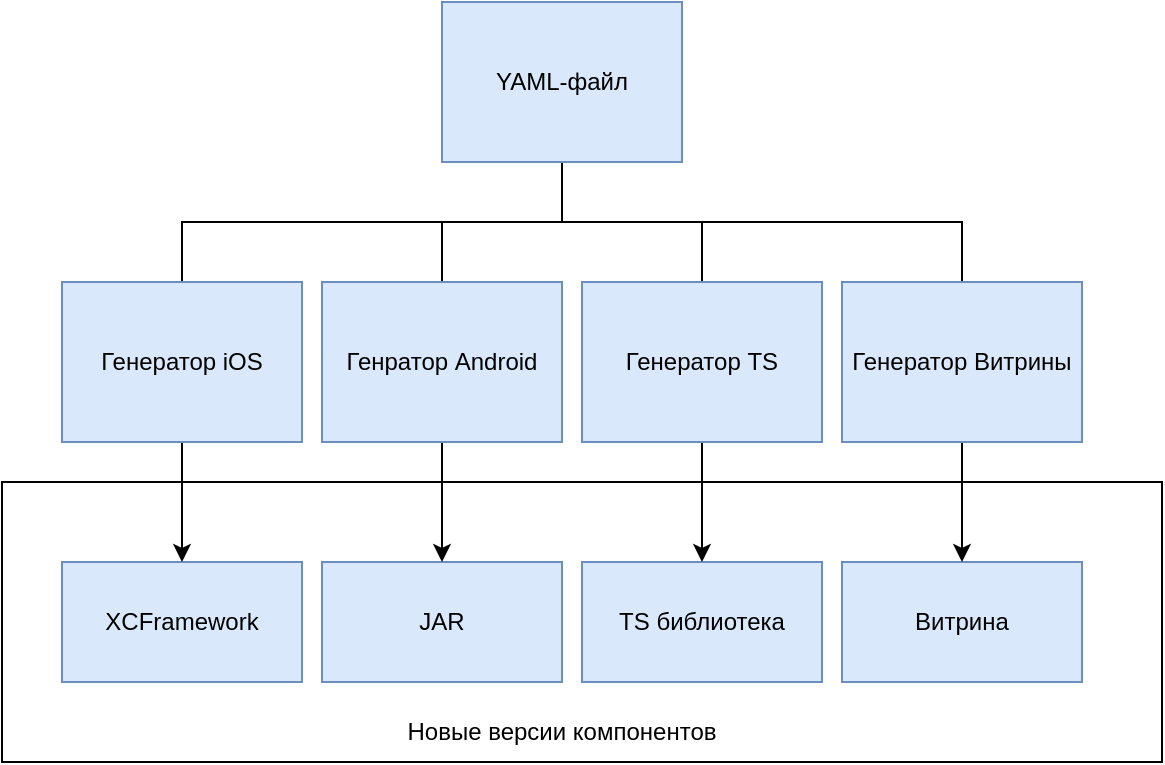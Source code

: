 <mxfile version="22.0.7" type="github">
  <diagram name="Page-1" id="xNjw1yalNfvpvAXhLcQQ">
    <mxGraphModel dx="1434" dy="754" grid="1" gridSize="10" guides="1" tooltips="1" connect="1" arrows="1" fold="1" page="1" pageScale="1" pageWidth="850" pageHeight="1100" math="0" shadow="0">
      <root>
        <mxCell id="0" />
        <mxCell id="1" parent="0" />
        <mxCell id="i1jQ9g250eBETBeBITjB-12" style="edgeStyle=orthogonalEdgeStyle;rounded=0;orthogonalLoop=1;jettySize=auto;html=1;exitX=0.5;exitY=1;exitDx=0;exitDy=0;entryX=0.5;entryY=0;entryDx=0;entryDy=0;endArrow=none;endFill=0;" edge="1" parent="1" source="BfpJ8nS28u2EYpjjWt1W-1" target="i1jQ9g250eBETBeBITjB-1">
          <mxGeometry relative="1" as="geometry" />
        </mxCell>
        <mxCell id="i1jQ9g250eBETBeBITjB-13" style="edgeStyle=orthogonalEdgeStyle;rounded=0;orthogonalLoop=1;jettySize=auto;html=1;exitX=0.5;exitY=1;exitDx=0;exitDy=0;entryX=0.5;entryY=0;entryDx=0;entryDy=0;endArrow=none;endFill=0;" edge="1" parent="1" source="BfpJ8nS28u2EYpjjWt1W-1" target="i1jQ9g250eBETBeBITjB-2">
          <mxGeometry relative="1" as="geometry" />
        </mxCell>
        <mxCell id="i1jQ9g250eBETBeBITjB-14" style="edgeStyle=orthogonalEdgeStyle;rounded=0;orthogonalLoop=1;jettySize=auto;html=1;exitX=0.5;exitY=1;exitDx=0;exitDy=0;entryX=0.5;entryY=0;entryDx=0;entryDy=0;endArrow=none;endFill=0;" edge="1" parent="1" source="BfpJ8nS28u2EYpjjWt1W-1" target="i1jQ9g250eBETBeBITjB-3">
          <mxGeometry relative="1" as="geometry" />
        </mxCell>
        <mxCell id="i1jQ9g250eBETBeBITjB-15" style="edgeStyle=orthogonalEdgeStyle;rounded=0;orthogonalLoop=1;jettySize=auto;html=1;exitX=0.5;exitY=1;exitDx=0;exitDy=0;entryX=0.5;entryY=0;entryDx=0;entryDy=0;endArrow=none;endFill=0;" edge="1" parent="1" source="BfpJ8nS28u2EYpjjWt1W-1" target="i1jQ9g250eBETBeBITjB-4">
          <mxGeometry relative="1" as="geometry" />
        </mxCell>
        <mxCell id="BfpJ8nS28u2EYpjjWt1W-1" value="YAML-файл" style="rounded=0;whiteSpace=wrap;html=1;fillColor=#dae8fc;strokeColor=#6c8ebf;" parent="1" vertex="1">
          <mxGeometry x="460" y="20" width="120" height="80" as="geometry" />
        </mxCell>
        <mxCell id="BfpJ8nS28u2EYpjjWt1W-6" value="XCFramework" style="rounded=0;whiteSpace=wrap;html=1;fillColor=#dae8fc;strokeColor=#6c8ebf;" parent="1" vertex="1">
          <mxGeometry x="270" y="300" width="120" height="60" as="geometry" />
        </mxCell>
        <mxCell id="BfpJ8nS28u2EYpjjWt1W-7" value="JAR" style="rounded=0;whiteSpace=wrap;html=1;fillColor=#dae8fc;strokeColor=#6c8ebf;" parent="1" vertex="1">
          <mxGeometry x="400" y="300" width="120" height="60" as="geometry" />
        </mxCell>
        <mxCell id="BfpJ8nS28u2EYpjjWt1W-8" value="Витрина" style="rounded=0;whiteSpace=wrap;html=1;fillColor=#dae8fc;strokeColor=#6c8ebf;" parent="1" vertex="1">
          <mxGeometry x="660" y="300" width="120" height="60" as="geometry" />
        </mxCell>
        <mxCell id="BfpJ8nS28u2EYpjjWt1W-9" value="TS библиотека" style="rounded=0;whiteSpace=wrap;html=1;fillColor=#dae8fc;strokeColor=#6c8ebf;" parent="1" vertex="1">
          <mxGeometry x="530" y="300" width="120" height="60" as="geometry" />
        </mxCell>
        <mxCell id="i1jQ9g250eBETBeBITjB-8" style="edgeStyle=orthogonalEdgeStyle;rounded=0;orthogonalLoop=1;jettySize=auto;html=1;exitX=0.5;exitY=1;exitDx=0;exitDy=0;entryX=0.5;entryY=0;entryDx=0;entryDy=0;" edge="1" parent="1" source="i1jQ9g250eBETBeBITjB-1" target="BfpJ8nS28u2EYpjjWt1W-6">
          <mxGeometry relative="1" as="geometry" />
        </mxCell>
        <mxCell id="i1jQ9g250eBETBeBITjB-1" value="Генератор iOS" style="rounded=0;whiteSpace=wrap;html=1;fillColor=#dae8fc;strokeColor=#6c8ebf;" vertex="1" parent="1">
          <mxGeometry x="270" y="160" width="120" height="80" as="geometry" />
        </mxCell>
        <mxCell id="i1jQ9g250eBETBeBITjB-9" style="edgeStyle=orthogonalEdgeStyle;rounded=0;orthogonalLoop=1;jettySize=auto;html=1;exitX=0.5;exitY=1;exitDx=0;exitDy=0;entryX=0.5;entryY=0;entryDx=0;entryDy=0;" edge="1" parent="1" source="i1jQ9g250eBETBeBITjB-2" target="BfpJ8nS28u2EYpjjWt1W-7">
          <mxGeometry relative="1" as="geometry" />
        </mxCell>
        <mxCell id="i1jQ9g250eBETBeBITjB-2" value="Генратор Android" style="rounded=0;whiteSpace=wrap;html=1;fillColor=#dae8fc;strokeColor=#6c8ebf;" vertex="1" parent="1">
          <mxGeometry x="400" y="160" width="120" height="80" as="geometry" />
        </mxCell>
        <mxCell id="i1jQ9g250eBETBeBITjB-10" style="edgeStyle=orthogonalEdgeStyle;rounded=0;orthogonalLoop=1;jettySize=auto;html=1;exitX=0.5;exitY=1;exitDx=0;exitDy=0;entryX=0.5;entryY=0;entryDx=0;entryDy=0;" edge="1" parent="1" source="i1jQ9g250eBETBeBITjB-3" target="BfpJ8nS28u2EYpjjWt1W-9">
          <mxGeometry relative="1" as="geometry" />
        </mxCell>
        <mxCell id="i1jQ9g250eBETBeBITjB-3" value="Генератор TS" style="rounded=0;whiteSpace=wrap;html=1;fillColor=#dae8fc;strokeColor=#6c8ebf;" vertex="1" parent="1">
          <mxGeometry x="530" y="160" width="120" height="80" as="geometry" />
        </mxCell>
        <mxCell id="i1jQ9g250eBETBeBITjB-11" style="edgeStyle=orthogonalEdgeStyle;rounded=0;orthogonalLoop=1;jettySize=auto;html=1;exitX=0.5;exitY=1;exitDx=0;exitDy=0;entryX=0.5;entryY=0;entryDx=0;entryDy=0;" edge="1" parent="1" source="i1jQ9g250eBETBeBITjB-4" target="BfpJ8nS28u2EYpjjWt1W-8">
          <mxGeometry relative="1" as="geometry" />
        </mxCell>
        <mxCell id="i1jQ9g250eBETBeBITjB-4" value="Генератор Витрины" style="rounded=0;whiteSpace=wrap;html=1;fillColor=#dae8fc;strokeColor=#6c8ebf;" vertex="1" parent="1">
          <mxGeometry x="660" y="160" width="120" height="80" as="geometry" />
        </mxCell>
        <mxCell id="i1jQ9g250eBETBeBITjB-5" value="" style="rounded=0;whiteSpace=wrap;html=1;fillColor=none;" vertex="1" parent="1">
          <mxGeometry x="240" y="260" width="580" height="140" as="geometry" />
        </mxCell>
        <mxCell id="i1jQ9g250eBETBeBITjB-16" value="Новые версии компонентов" style="text;html=1;strokeColor=none;fillColor=none;align=center;verticalAlign=middle;whiteSpace=wrap;rounded=0;" vertex="1" parent="1">
          <mxGeometry x="390" y="370" width="260" height="30" as="geometry" />
        </mxCell>
      </root>
    </mxGraphModel>
  </diagram>
</mxfile>
